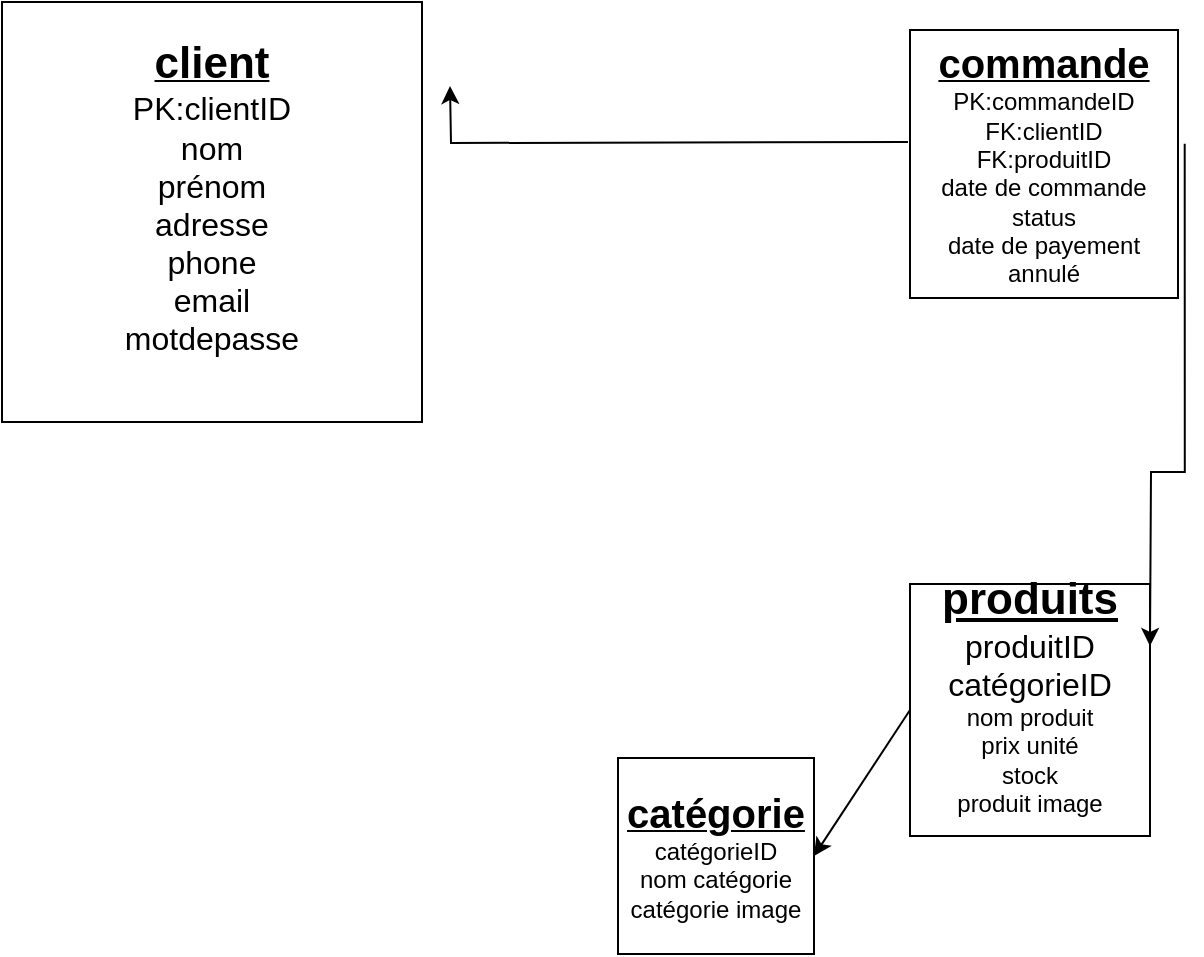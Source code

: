 <mxfile version="14.6.11" type="github">
  <diagram id="R2lEEEUBdFMjLlhIrx00" name="Page-1">
    <mxGraphModel dx="1059" dy="677" grid="1" gridSize="14" guides="1" tooltips="1" connect="1" arrows="1" fold="1" page="1" pageScale="1" pageWidth="850" pageHeight="1100" math="0" shadow="0" extFonts="Permanent Marker^https://fonts.googleapis.com/css?family=Permanent+Marker">
      <root>
        <mxCell id="0" />
        <mxCell id="1" parent="0" />
        <mxCell id="Q02FXsza6Zca475B_VZM-1" value="&lt;font&gt;&lt;b&gt;&lt;u&gt;&lt;font style=&quot;font-size: 22px&quot;&gt;client&lt;/font&gt;&lt;br&gt;&lt;/u&gt;&lt;/b&gt;&lt;span style=&quot;font-size: 16px&quot;&gt;PK:clientID&lt;/span&gt;&lt;br&gt;&lt;span style=&quot;font-size: 16px&quot;&gt;nom&lt;/span&gt;&lt;br&gt;&lt;span style=&quot;font-size: 16px&quot;&gt;prénom&lt;/span&gt;&lt;br&gt;&lt;span style=&quot;font-size: 16px&quot;&gt;adresse&lt;/span&gt;&lt;br&gt;&lt;span style=&quot;font-size: 16px&quot;&gt;phone&lt;/span&gt;&lt;br&gt;&lt;span style=&quot;font-size: 16px&quot;&gt;email&lt;/span&gt;&lt;br&gt;&lt;span style=&quot;font-size: 16px&quot;&gt;motdepasse&lt;/span&gt;&lt;br&gt;&lt;br&gt;&lt;/font&gt;" style="rounded=0;whiteSpace=wrap;html=1;" parent="1" vertex="1">
          <mxGeometry x="84" y="196" width="210" height="210" as="geometry" />
        </mxCell>
        <mxCell id="Q02FXsza6Zca475B_VZM-4" value="&lt;font&gt;&lt;u style=&quot;font-size: 22px ; font-weight: bold&quot;&gt;&lt;font style=&quot;font-size: 22px&quot;&gt;produits&lt;/font&gt;&lt;/u&gt;&lt;br&gt;&lt;span style=&quot;font-size: 16px&quot;&gt;produitID&lt;br&gt;catégorieID&lt;br&gt;&lt;/span&gt;nom produit&lt;br&gt;prix unité&lt;br&gt;stock&lt;br&gt;produit image&lt;br&gt;&lt;br&gt;&lt;/font&gt;" style="rounded=0;whiteSpace=wrap;html=1;" parent="1" vertex="1">
          <mxGeometry x="538" y="487" width="120" height="126" as="geometry" />
        </mxCell>
        <mxCell id="Q02FXsza6Zca475B_VZM-26" value="" style="edgeStyle=orthogonalEdgeStyle;rounded=0;orthogonalLoop=1;jettySize=auto;html=1;" parent="1" edge="1">
          <mxGeometry relative="1" as="geometry">
            <mxPoint x="537" y="266" as="sourcePoint" />
            <mxPoint x="308" y="238" as="targetPoint" />
          </mxGeometry>
        </mxCell>
        <mxCell id="Q02FXsza6Zca475B_VZM-28" style="edgeStyle=orthogonalEdgeStyle;rounded=0;orthogonalLoop=1;jettySize=auto;html=1;exitX=1.025;exitY=0.424;exitDx=0;exitDy=0;exitPerimeter=0;" parent="1" source="Q02FXsza6Zca475B_VZM-7" edge="1">
          <mxGeometry relative="1" as="geometry">
            <mxPoint x="658" y="518" as="targetPoint" />
          </mxGeometry>
        </mxCell>
        <mxCell id="Q02FXsza6Zca475B_VZM-7" value="&lt;b&gt;&lt;u&gt;&lt;font style=&quot;font-size: 20px&quot;&gt;commande&lt;/font&gt;&lt;/u&gt;&lt;/b&gt;&lt;br&gt;PK:commandeID&lt;br&gt;FK:clientID&lt;br&gt;FK:produitID&lt;br&gt;date de commande&lt;br&gt;status&lt;br&gt;date de payement&lt;br&gt;annulé" style="whiteSpace=wrap;html=1;aspect=fixed;" parent="1" vertex="1">
          <mxGeometry x="538" y="210" width="134" height="134" as="geometry" />
        </mxCell>
        <mxCell id="Q02FXsza6Zca475B_VZM-13" value="&lt;b&gt;&lt;u&gt;&lt;font style=&quot;font-size: 20px&quot;&gt;catégorie&lt;/font&gt;&lt;/u&gt;&lt;/b&gt;&lt;br&gt;catégorieID&lt;br&gt;nom catégorie&lt;br&gt;catégorie image" style="whiteSpace=wrap;html=1;aspect=fixed;" parent="1" vertex="1">
          <mxGeometry x="392" y="574" width="98" height="98" as="geometry" />
        </mxCell>
        <mxCell id="Q02FXsza6Zca475B_VZM-30" value="" style="endArrow=classic;html=1;exitX=0;exitY=0.5;exitDx=0;exitDy=0;entryX=1;entryY=0.5;entryDx=0;entryDy=0;" parent="1" source="Q02FXsza6Zca475B_VZM-4" target="Q02FXsza6Zca475B_VZM-13" edge="1">
          <mxGeometry width="50" height="50" relative="1" as="geometry">
            <mxPoint x="574" y="540" as="sourcePoint" />
            <mxPoint x="616" y="812" as="targetPoint" />
          </mxGeometry>
        </mxCell>
      </root>
    </mxGraphModel>
  </diagram>
</mxfile>
